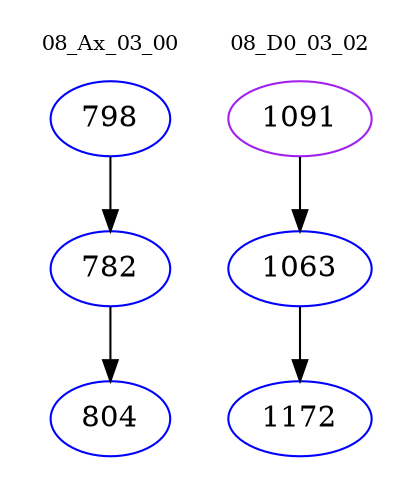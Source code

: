 digraph{
subgraph cluster_0 {
color = white
label = "08_Ax_03_00";
fontsize=10;
T0_798 [label="798", color="blue"]
T0_798 -> T0_782 [color="black"]
T0_782 [label="782", color="blue"]
T0_782 -> T0_804 [color="black"]
T0_804 [label="804", color="blue"]
}
subgraph cluster_1 {
color = white
label = "08_D0_03_02";
fontsize=10;
T1_1091 [label="1091", color="purple"]
T1_1091 -> T1_1063 [color="black"]
T1_1063 [label="1063", color="blue"]
T1_1063 -> T1_1172 [color="black"]
T1_1172 [label="1172", color="blue"]
}
}
